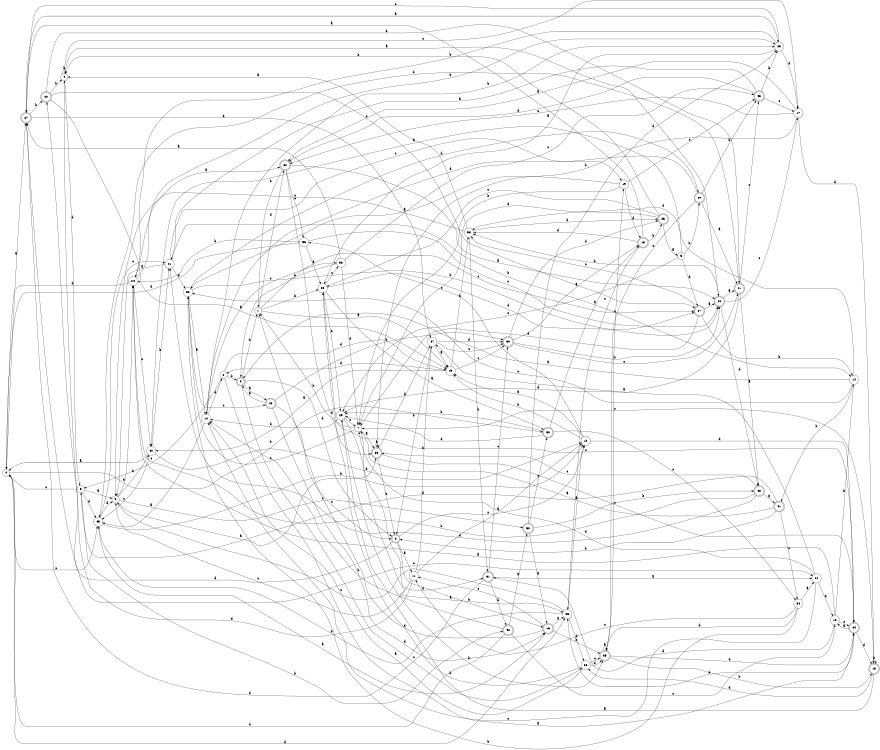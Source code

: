 digraph n46_9 {
__start0 [label="" shape="none"];

rankdir=LR;
size="8,5";

s0 [style="filled", color="black", fillcolor="white" shape="circle", label="0"];
s1 [style="filled", color="black", fillcolor="white" shape="circle", label="1"];
s2 [style="rounded,filled", color="black", fillcolor="white" shape="doublecircle", label="2"];
s3 [style="rounded,filled", color="black", fillcolor="white" shape="doublecircle", label="3"];
s4 [style="filled", color="black", fillcolor="white" shape="circle", label="4"];
s5 [style="filled", color="black", fillcolor="white" shape="circle", label="5"];
s6 [style="filled", color="black", fillcolor="white" shape="circle", label="6"];
s7 [style="filled", color="black", fillcolor="white" shape="circle", label="7"];
s8 [style="filled", color="black", fillcolor="white" shape="circle", label="8"];
s9 [style="filled", color="black", fillcolor="white" shape="circle", label="9"];
s10 [style="filled", color="black", fillcolor="white" shape="circle", label="10"];
s11 [style="filled", color="black", fillcolor="white" shape="circle", label="11"];
s12 [style="filled", color="black", fillcolor="white" shape="circle", label="12"];
s13 [style="rounded,filled", color="black", fillcolor="white" shape="doublecircle", label="13"];
s14 [style="filled", color="black", fillcolor="white" shape="circle", label="14"];
s15 [style="rounded,filled", color="black", fillcolor="white" shape="doublecircle", label="15"];
s16 [style="rounded,filled", color="black", fillcolor="white" shape="doublecircle", label="16"];
s17 [style="filled", color="black", fillcolor="white" shape="circle", label="17"];
s18 [style="filled", color="black", fillcolor="white" shape="circle", label="18"];
s19 [style="filled", color="black", fillcolor="white" shape="circle", label="19"];
s20 [style="rounded,filled", color="black", fillcolor="white" shape="doublecircle", label="20"];
s21 [style="filled", color="black", fillcolor="white" shape="circle", label="21"];
s22 [style="rounded,filled", color="black", fillcolor="white" shape="doublecircle", label="22"];
s23 [style="filled", color="black", fillcolor="white" shape="circle", label="23"];
s24 [style="filled", color="black", fillcolor="white" shape="circle", label="24"];
s25 [style="rounded,filled", color="black", fillcolor="white" shape="doublecircle", label="25"];
s26 [style="filled", color="black", fillcolor="white" shape="circle", label="26"];
s27 [style="rounded,filled", color="black", fillcolor="white" shape="doublecircle", label="27"];
s28 [style="rounded,filled", color="black", fillcolor="white" shape="doublecircle", label="28"];
s29 [style="filled", color="black", fillcolor="white" shape="circle", label="29"];
s30 [style="rounded,filled", color="black", fillcolor="white" shape="doublecircle", label="30"];
s31 [style="rounded,filled", color="black", fillcolor="white" shape="doublecircle", label="31"];
s32 [style="filled", color="black", fillcolor="white" shape="circle", label="32"];
s33 [style="rounded,filled", color="black", fillcolor="white" shape="doublecircle", label="33"];
s34 [style="filled", color="black", fillcolor="white" shape="circle", label="34"];
s35 [style="rounded,filled", color="black", fillcolor="white" shape="doublecircle", label="35"];
s36 [style="filled", color="black", fillcolor="white" shape="circle", label="36"];
s37 [style="rounded,filled", color="black", fillcolor="white" shape="doublecircle", label="37"];
s38 [style="filled", color="black", fillcolor="white" shape="circle", label="38"];
s39 [style="rounded,filled", color="black", fillcolor="white" shape="doublecircle", label="39"];
s40 [style="filled", color="black", fillcolor="white" shape="circle", label="40"];
s41 [style="rounded,filled", color="black", fillcolor="white" shape="doublecircle", label="41"];
s42 [style="rounded,filled", color="black", fillcolor="white" shape="doublecircle", label="42"];
s43 [style="rounded,filled", color="black", fillcolor="white" shape="doublecircle", label="43"];
s44 [style="rounded,filled", color="black", fillcolor="white" shape="doublecircle", label="44"];
s45 [style="filled", color="black", fillcolor="white" shape="circle", label="45"];
s46 [style="rounded,filled", color="black", fillcolor="white" shape="doublecircle", label="46"];
s47 [style="filled", color="black", fillcolor="white" shape="circle", label="47"];
s48 [style="rounded,filled", color="black", fillcolor="white" shape="doublecircle", label="48"];
s49 [style="filled", color="black", fillcolor="white" shape="circle", label="49"];
s50 [style="rounded,filled", color="black", fillcolor="white" shape="doublecircle", label="50"];
s51 [style="rounded,filled", color="black", fillcolor="white" shape="doublecircle", label="51"];
s52 [style="rounded,filled", color="black", fillcolor="white" shape="doublecircle", label="52"];
s53 [style="filled", color="black", fillcolor="white" shape="circle", label="53"];
s54 [style="filled", color="black", fillcolor="white" shape="circle", label="54"];
s55 [style="filled", color="black", fillcolor="white" shape="circle", label="55"];
s56 [style="filled", color="black", fillcolor="white" shape="circle", label="56"];
s0 -> s27 [label="a"];
s0 -> s52 [label="b"];
s0 -> s45 [label="c"];
s0 -> s55 [label="d"];
s1 -> s49 [label="a"];
s1 -> s38 [label="b"];
s1 -> s37 [label="c"];
s1 -> s22 [label="d"];
s2 -> s46 [label="a"];
s2 -> s1 [label="b"];
s2 -> s26 [label="c"];
s2 -> s3 [label="d"];
s3 -> s11 [label="a"];
s3 -> s16 [label="b"];
s3 -> s12 [label="c"];
s3 -> s20 [label="d"];
s4 -> s28 [label="a"];
s4 -> s4 [label="b"];
s4 -> s17 [label="c"];
s4 -> s6 [label="d"];
s5 -> s40 [label="a"];
s5 -> s39 [label="b"];
s5 -> s29 [label="c"];
s5 -> s37 [label="d"];
s6 -> s9 [label="a"];
s6 -> s42 [label="b"];
s6 -> s0 [label="c"];
s6 -> s45 [label="d"];
s7 -> s33 [label="a"];
s7 -> s1 [label="b"];
s7 -> s32 [label="c"];
s7 -> s31 [label="d"];
s8 -> s44 [label="a"];
s8 -> s2 [label="b"];
s8 -> s6 [label="c"];
s8 -> s49 [label="d"];
s9 -> s33 [label="a"];
s9 -> s40 [label="b"];
s9 -> s50 [label="c"];
s9 -> s24 [label="d"];
s10 -> s45 [label="a"];
s10 -> s23 [label="b"];
s10 -> s36 [label="c"];
s10 -> s8 [label="d"];
s11 -> s12 [label="a"];
s11 -> s47 [label="b"];
s11 -> s9 [label="c"];
s11 -> s4 [label="d"];
s12 -> s49 [label="a"];
s12 -> s49 [label="b"];
s12 -> s56 [label="c"];
s12 -> s44 [label="d"];
s13 -> s27 [label="a"];
s13 -> s25 [label="b"];
s13 -> s55 [label="c"];
s13 -> s53 [label="d"];
s14 -> s2 [label="a"];
s14 -> s41 [label="b"];
s14 -> s32 [label="c"];
s14 -> s53 [label="d"];
s15 -> s29 [label="a"];
s15 -> s15 [label="b"];
s15 -> s7 [label="c"];
s15 -> s26 [label="d"];
s16 -> s55 [label="a"];
s16 -> s35 [label="b"];
s16 -> s11 [label="c"];
s16 -> s1 [label="d"];
s17 -> s22 [label="a"];
s17 -> s33 [label="b"];
s17 -> s22 [label="c"];
s17 -> s15 [label="d"];
s18 -> s24 [label="a"];
s18 -> s14 [label="b"];
s18 -> s44 [label="c"];
s18 -> s31 [label="d"];
s19 -> s32 [label="a"];
s19 -> s7 [label="b"];
s19 -> s43 [label="c"];
s19 -> s13 [label="d"];
s20 -> s49 [label="a"];
s20 -> s4 [label="b"];
s20 -> s37 [label="c"];
s20 -> s51 [label="d"];
s21 -> s9 [label="a"];
s21 -> s14 [label="b"];
s21 -> s19 [label="c"];
s21 -> s32 [label="d"];
s22 -> s28 [label="a"];
s22 -> s1 [label="b"];
s22 -> s56 [label="c"];
s22 -> s33 [label="d"];
s23 -> s38 [label="a"];
s23 -> s24 [label="b"];
s23 -> s27 [label="c"];
s23 -> s17 [label="d"];
s24 -> s22 [label="a"];
s24 -> s23 [label="b"];
s24 -> s40 [label="c"];
s24 -> s0 [label="d"];
s25 -> s5 [label="a"];
s25 -> s4 [label="b"];
s25 -> s38 [label="c"];
s25 -> s7 [label="d"];
s26 -> s10 [label="a"];
s26 -> s38 [label="b"];
s26 -> s35 [label="c"];
s26 -> s35 [label="d"];
s27 -> s23 [label="a"];
s27 -> s20 [label="b"];
s27 -> s34 [label="c"];
s27 -> s47 [label="d"];
s28 -> s51 [label="a"];
s28 -> s53 [label="b"];
s28 -> s17 [label="c"];
s28 -> s48 [label="d"];
s29 -> s55 [label="a"];
s29 -> s35 [label="b"];
s29 -> s7 [label="c"];
s29 -> s10 [label="d"];
s30 -> s13 [label="a"];
s30 -> s28 [label="b"];
s30 -> s51 [label="c"];
s30 -> s25 [label="d"];
s31 -> s34 [label="a"];
s31 -> s42 [label="b"];
s31 -> s30 [label="c"];
s31 -> s27 [label="d"];
s32 -> s10 [label="a"];
s32 -> s28 [label="b"];
s32 -> s46 [label="c"];
s32 -> s39 [label="d"];
s33 -> s33 [label="a"];
s33 -> s3 [label="b"];
s33 -> s44 [label="c"];
s33 -> s47 [label="d"];
s34 -> s47 [label="a"];
s34 -> s18 [label="b"];
s34 -> s10 [label="c"];
s34 -> s7 [label="d"];
s35 -> s35 [label="a"];
s35 -> s15 [label="b"];
s35 -> s19 [label="c"];
s35 -> s44 [label="d"];
s36 -> s27 [label="a"];
s36 -> s2 [label="b"];
s36 -> s43 [label="c"];
s36 -> s7 [label="d"];
s37 -> s28 [label="a"];
s37 -> s14 [label="b"];
s37 -> s53 [label="c"];
s37 -> s7 [label="d"];
s38 -> s52 [label="a"];
s38 -> s29 [label="b"];
s38 -> s36 [label="c"];
s38 -> s37 [label="d"];
s39 -> s51 [label="a"];
s39 -> s43 [label="b"];
s39 -> s35 [label="c"];
s39 -> s10 [label="d"];
s40 -> s0 [label="a"];
s40 -> s21 [label="b"];
s40 -> s45 [label="c"];
s40 -> s12 [label="d"];
s41 -> s7 [label="a"];
s41 -> s3 [label="b"];
s41 -> s54 [label="c"];
s41 -> s6 [label="d"];
s42 -> s50 [label="a"];
s42 -> s10 [label="b"];
s42 -> s18 [label="c"];
s42 -> s0 [label="d"];
s43 -> s21 [label="a"];
s43 -> s23 [label="b"];
s43 -> s17 [label="c"];
s43 -> s22 [label="d"];
s44 -> s18 [label="a"];
s44 -> s55 [label="b"];
s44 -> s38 [label="c"];
s44 -> s15 [label="d"];
s45 -> s16 [label="a"];
s45 -> s12 [label="b"];
s45 -> s21 [label="c"];
s45 -> s9 [label="d"];
s46 -> s2 [label="a"];
s46 -> s30 [label="b"];
s46 -> s3 [label="c"];
s46 -> s16 [label="d"];
s47 -> s49 [label="a"];
s47 -> s3 [label="b"];
s47 -> s30 [label="c"];
s47 -> s30 [label="d"];
s48 -> s41 [label="a"];
s48 -> s24 [label="b"];
s48 -> s33 [label="c"];
s48 -> s21 [label="d"];
s49 -> s40 [label="a"];
s49 -> s53 [label="b"];
s49 -> s30 [label="c"];
s49 -> s8 [label="d"];
s50 -> s16 [label="a"];
s50 -> s48 [label="b"];
s50 -> s52 [label="c"];
s50 -> s23 [label="d"];
s51 -> s48 [label="a"];
s51 -> s45 [label="b"];
s51 -> s43 [label="c"];
s51 -> s29 [label="d"];
s52 -> s13 [label="a"];
s52 -> s29 [label="b"];
s52 -> s54 [label="c"];
s52 -> s29 [label="d"];
s53 -> s4 [label="a"];
s53 -> s31 [label="b"];
s53 -> s9 [label="c"];
s53 -> s25 [label="d"];
s54 -> s34 [label="a"];
s54 -> s32 [label="b"];
s54 -> s11 [label="c"];
s54 -> s35 [label="d"];
s55 -> s12 [label="a"];
s55 -> s45 [label="b"];
s55 -> s9 [label="c"];
s55 -> s26 [label="d"];
s56 -> s38 [label="a"];
s56 -> s24 [label="b"];
s56 -> s28 [label="c"];
s56 -> s0 [label="d"];

}